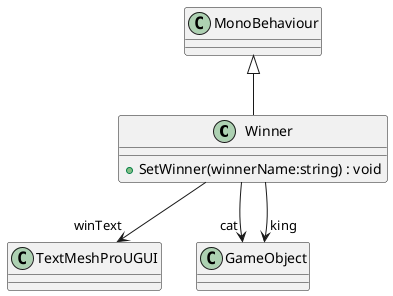 @startuml
class Winner {
    + SetWinner(winnerName:string) : void
}
MonoBehaviour <|-- Winner
Winner --> "winText" TextMeshProUGUI
Winner --> "cat" GameObject
Winner --> "king" GameObject
@enduml
